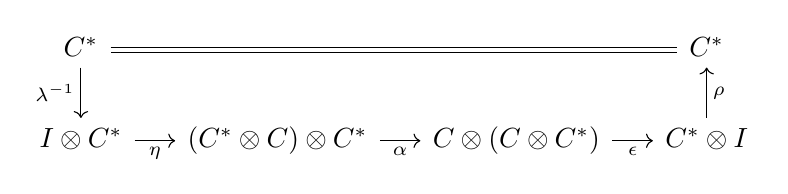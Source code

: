 \begin{tikzcd}[column sep = 15pt]
C^*\ar[d,"\lambda^{-1}"']\ar[rrr,equal]
		&
		&
		&C^*\\
    I\otimes C^*\ar[r,"\eta"']
		&(C^*\otimes C)\otimes C^*\ar[r,"\alpha"']
		&C\otimes(C\otimes C^*)\ar[r,"\epsilon"']
		&C^*\otimes I\ar[u,"\rho"']
\end{tikzcd}